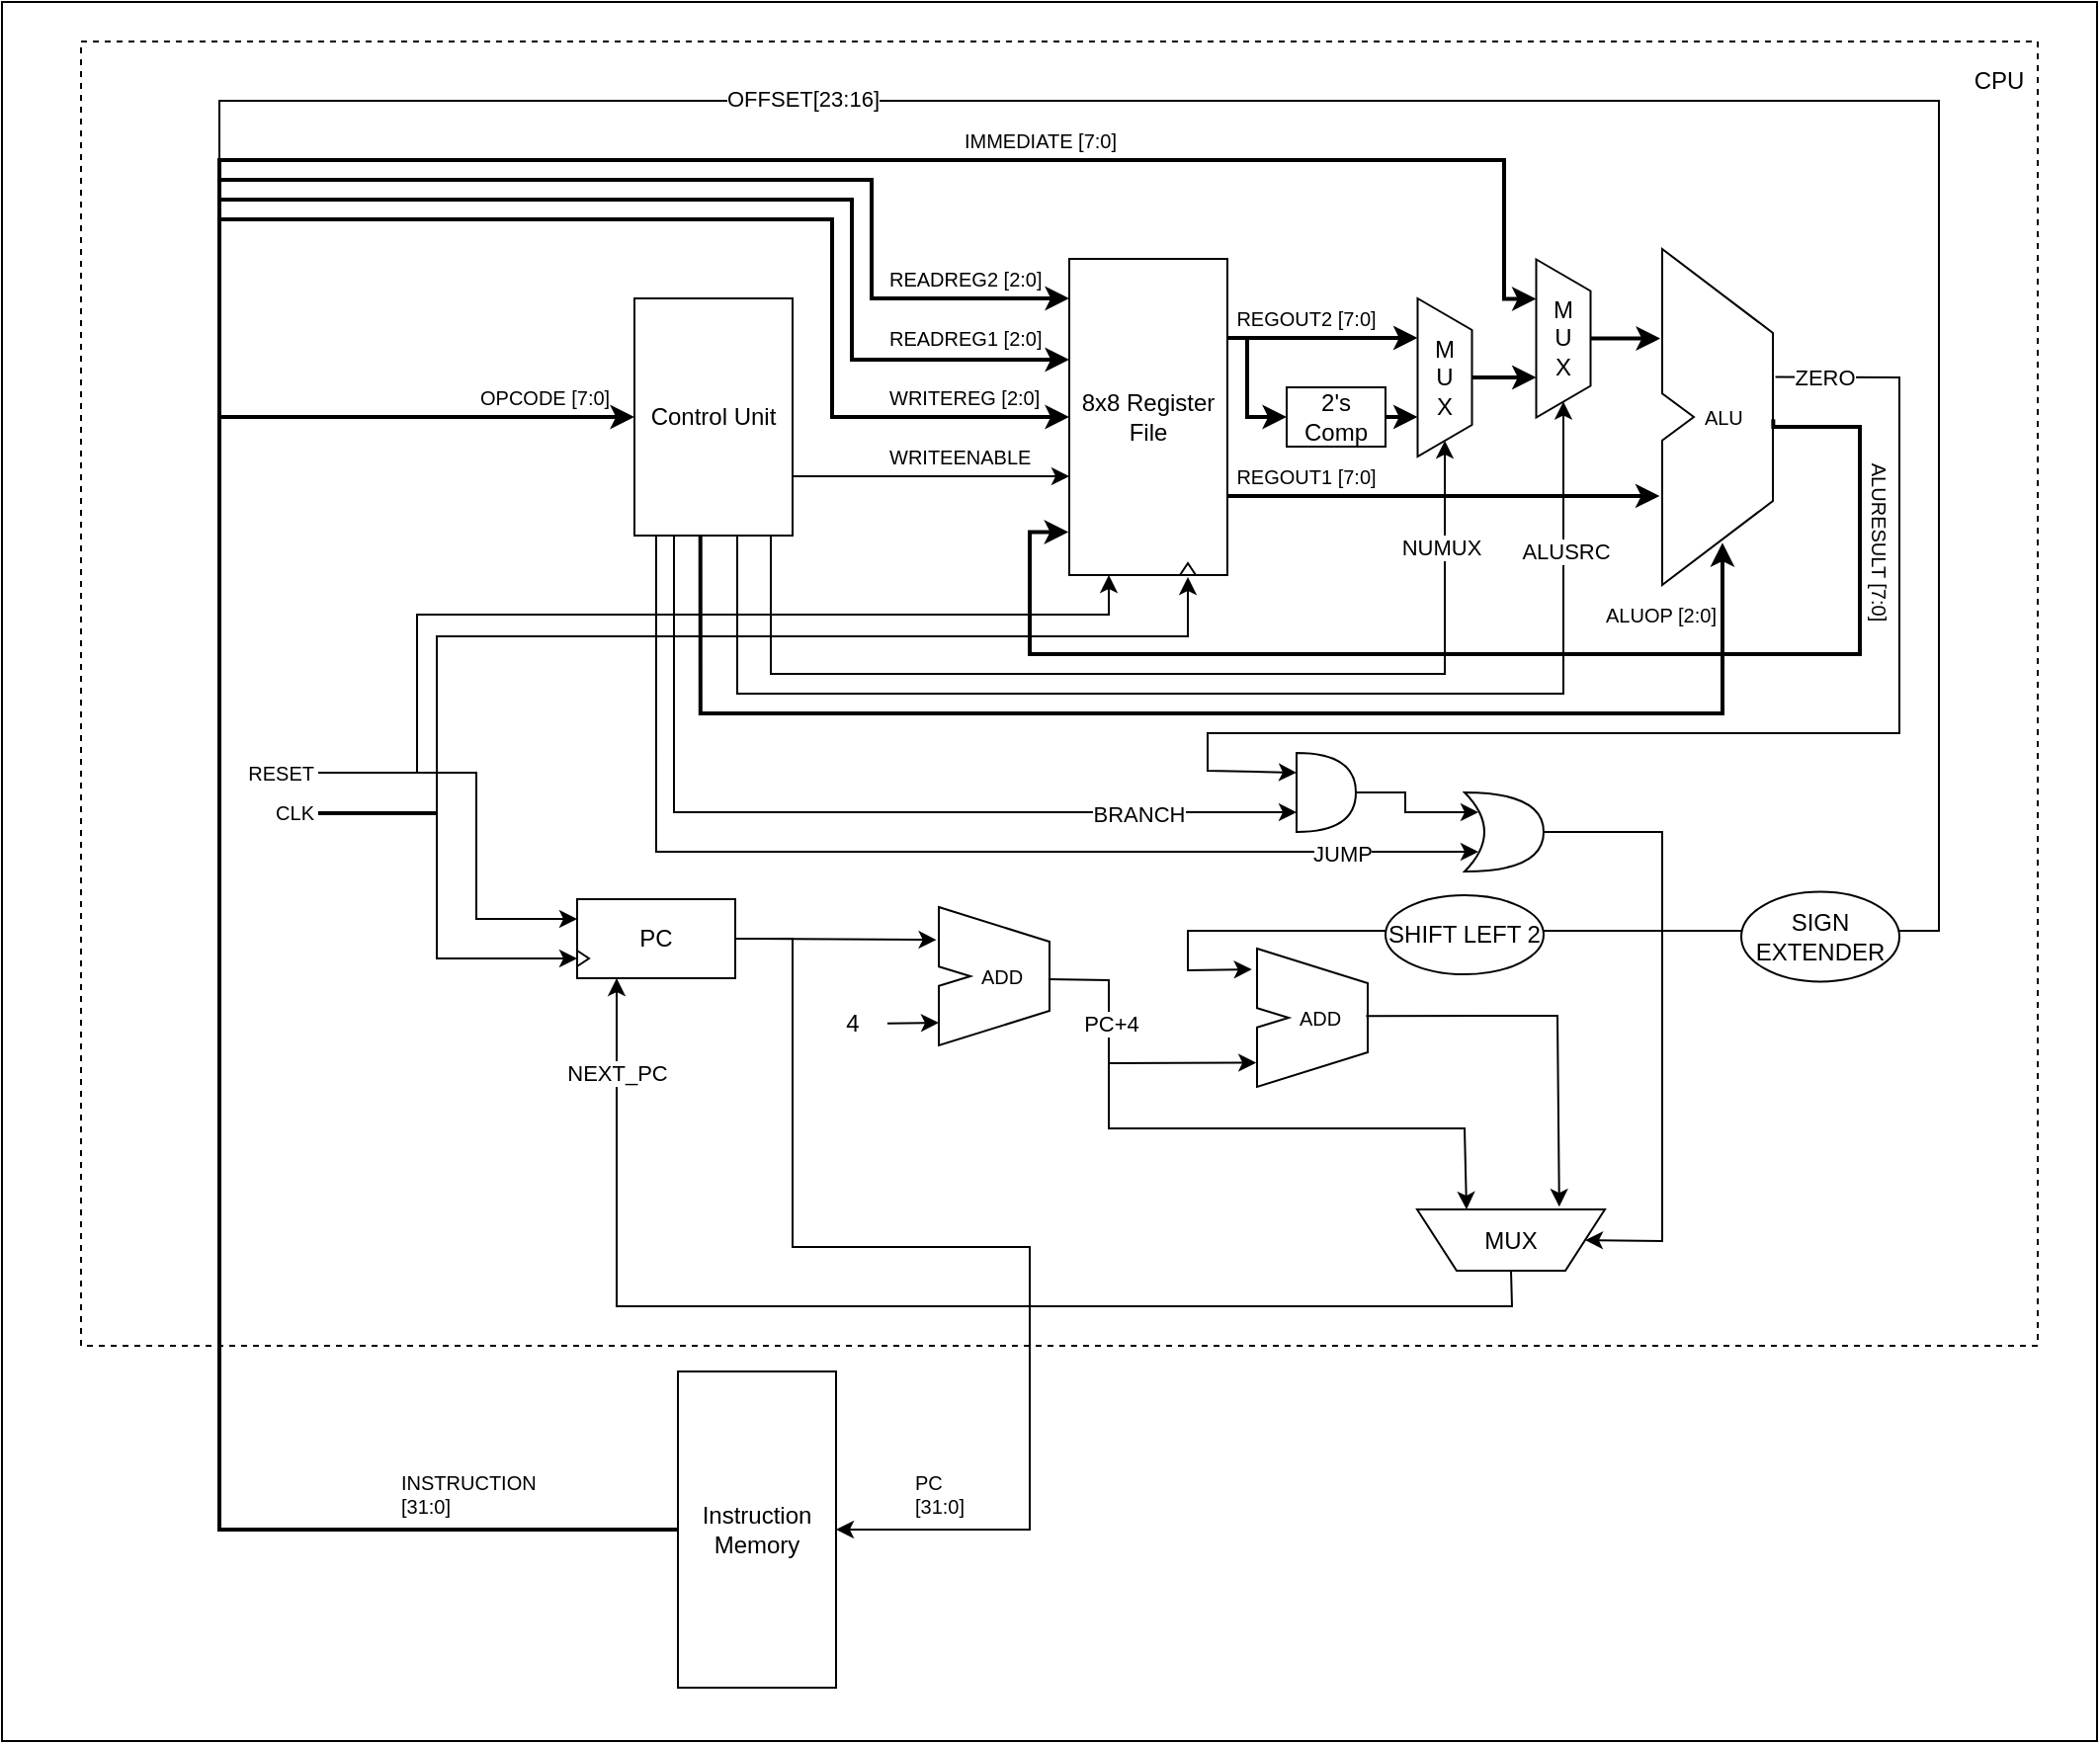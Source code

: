 <mxfile version="27.0.9">
  <diagram id="0iN4cRk-O3f9heEpMg_g" name="Page-1">
    <mxGraphModel dx="2381" dy="622" grid="0" gridSize="10" guides="1" tooltips="1" connect="1" arrows="1" fold="1" page="1" pageScale="1" pageWidth="1100" pageHeight="1700" math="0" shadow="0">
      <root>
        <mxCell id="0" />
        <mxCell id="1" parent="0" />
        <mxCell id="29aiM7jhphycKeGwUz8S-75" value="" style="rounded=0;whiteSpace=wrap;html=1;strokeColor=#000000;strokeWidth=1;fillColor=none;fontSize=12;align=center;" parent="1" vertex="1">
          <mxGeometry x="-1071" y="30" width="1060" height="880" as="geometry" />
        </mxCell>
        <mxCell id="29aiM7jhphycKeGwUz8S-73" value="" style="rounded=0;whiteSpace=wrap;html=1;dashed=1;strokeColor=#000000;fillColor=none;fontSize=10;align=center;perimeterSpacing=0;strokeWidth=1;" parent="1" vertex="1">
          <mxGeometry x="-1031" y="50" width="990" height="660" as="geometry" />
        </mxCell>
        <mxCell id="29aiM7jhphycKeGwUz8S-50" value="OPCODE [7:0]" style="text;html=1;align=left;verticalAlign=middle;resizable=0;points=[];autosize=1;fontSize=10;" parent="1" vertex="1">
          <mxGeometry x="-831" y="220" width="80" height="20" as="geometry" />
        </mxCell>
        <mxCell id="29aiM7jhphycKeGwUz8S-15" style="edgeStyle=orthogonalEdgeStyle;rounded=0;orthogonalLoop=1;jettySize=auto;html=1;exitX=1;exitY=0.75;exitDx=0;exitDy=0;" parent="1" source="29aiM7jhphycKeGwUz8S-2" target="29aiM7jhphycKeGwUz8S-3" edge="1">
          <mxGeometry relative="1" as="geometry">
            <Array as="points">
              <mxPoint x="-671" y="270" />
            </Array>
          </mxGeometry>
        </mxCell>
        <mxCell id="29aiM7jhphycKeGwUz8S-47" style="edgeStyle=orthogonalEdgeStyle;rounded=0;orthogonalLoop=1;jettySize=auto;html=1;exitX=0.75;exitY=1;exitDx=0;exitDy=0;entryX=1;entryY=0.5;entryDx=0;entryDy=0;fontSize=10;" parent="1" target="29aiM7jhphycKeGwUz8S-17" edge="1">
          <mxGeometry relative="1" as="geometry">
            <Array as="points">
              <mxPoint x="-682" y="370" />
              <mxPoint x="-341" y="370" />
            </Array>
            <mxPoint x="-682" y="300" as="sourcePoint" />
            <mxPoint x="-332" y="252.0" as="targetPoint" />
          </mxGeometry>
        </mxCell>
        <mxCell id="JZCBgXoklfMijY1Y_zp0-16" value="NUMUX" style="edgeLabel;html=1;align=center;verticalAlign=middle;resizable=0;points=[];" parent="29aiM7jhphycKeGwUz8S-47" vertex="1" connectable="0">
          <mxGeometry x="0.75" relative="1" as="geometry">
            <mxPoint x="-2" y="-12" as="offset" />
          </mxGeometry>
        </mxCell>
        <mxCell id="29aiM7jhphycKeGwUz8S-48" style="edgeStyle=orthogonalEdgeStyle;rounded=0;orthogonalLoop=1;jettySize=auto;html=1;exitX=0.5;exitY=1;exitDx=0;exitDy=0;entryX=1;entryY=0.5;entryDx=0;entryDy=0;fontSize=10;" parent="1" target="29aiM7jhphycKeGwUz8S-31" edge="1">
          <mxGeometry relative="1" as="geometry">
            <Array as="points">
              <mxPoint x="-699" y="380" />
              <mxPoint x="-281" y="380" />
            </Array>
            <mxPoint x="-699" y="300" as="sourcePoint" />
            <mxPoint x="-269" y="232.25" as="targetPoint" />
          </mxGeometry>
        </mxCell>
        <mxCell id="JZCBgXoklfMijY1Y_zp0-15" value="ALUSRC" style="edgeLabel;html=1;align=center;verticalAlign=middle;resizable=0;points=[];" parent="29aiM7jhphycKeGwUz8S-48" vertex="1" connectable="0">
          <mxGeometry x="0.742" y="-1" relative="1" as="geometry">
            <mxPoint y="-8" as="offset" />
          </mxGeometry>
        </mxCell>
        <mxCell id="29aiM7jhphycKeGwUz8S-49" style="edgeStyle=orthogonalEdgeStyle;rounded=0;orthogonalLoop=1;jettySize=auto;html=1;exitX=0.417;exitY=1;exitDx=0;exitDy=0;fontSize=10;entryX=0.381;entryY=0.874;entryDx=0;entryDy=0;entryPerimeter=0;strokeWidth=2;exitPerimeter=0;" parent="1" source="29aiM7jhphycKeGwUz8S-2" target="29aiM7jhphycKeGwUz8S-42" edge="1">
          <mxGeometry relative="1" as="geometry">
            <Array as="points">
              <mxPoint x="-718" y="390" />
              <mxPoint x="-200" y="390" />
            </Array>
            <mxPoint x="-716" y="310" as="sourcePoint" />
            <mxPoint x="-199.8" y="313.58" as="targetPoint" />
          </mxGeometry>
        </mxCell>
        <mxCell id="29aiM7jhphycKeGwUz8S-2" value="Control Unit" style="rounded=0;whiteSpace=wrap;html=1;" parent="1" vertex="1">
          <mxGeometry x="-751" y="180" width="80" height="120" as="geometry" />
        </mxCell>
        <mxCell id="29aiM7jhphycKeGwUz8S-19" style="edgeStyle=orthogonalEdgeStyle;rounded=0;orthogonalLoop=1;jettySize=auto;html=1;exitX=1;exitY=0.25;exitDx=0;exitDy=0;entryX=0.25;entryY=1;entryDx=0;entryDy=0;strokeWidth=2;" parent="1" source="29aiM7jhphycKeGwUz8S-3" target="29aiM7jhphycKeGwUz8S-17" edge="1">
          <mxGeometry relative="1" as="geometry" />
        </mxCell>
        <mxCell id="29aiM7jhphycKeGwUz8S-23" style="edgeStyle=orthogonalEdgeStyle;rounded=0;orthogonalLoop=1;jettySize=auto;html=1;exitX=1;exitY=0.25;exitDx=0;exitDy=0;entryX=0;entryY=0.5;entryDx=0;entryDy=0;strokeWidth=2;" parent="1" source="29aiM7jhphycKeGwUz8S-3" target="29aiM7jhphycKeGwUz8S-16" edge="1">
          <mxGeometry relative="1" as="geometry">
            <Array as="points">
              <mxPoint x="-441" y="200" />
              <mxPoint x="-441" y="240" />
            </Array>
          </mxGeometry>
        </mxCell>
        <mxCell id="29aiM7jhphycKeGwUz8S-46" style="edgeStyle=orthogonalEdgeStyle;rounded=0;orthogonalLoop=1;jettySize=auto;html=1;exitX=1;exitY=0.75;exitDx=0;exitDy=0;entryX=-0.016;entryY=0.735;entryDx=0;entryDy=0;entryPerimeter=0;fontSize=10;strokeWidth=2;" parent="1" source="29aiM7jhphycKeGwUz8S-3" target="29aiM7jhphycKeGwUz8S-42" edge="1">
          <mxGeometry relative="1" as="geometry" />
        </mxCell>
        <mxCell id="29aiM7jhphycKeGwUz8S-3" value="8x8 Register File" style="rounded=0;whiteSpace=wrap;html=1;" parent="1" vertex="1">
          <mxGeometry x="-531" y="160" width="80" height="160" as="geometry" />
        </mxCell>
        <mxCell id="29aiM7jhphycKeGwUz8S-8" style="edgeStyle=orthogonalEdgeStyle;rounded=0;orthogonalLoop=1;jettySize=auto;html=1;exitX=0;exitY=0.5;exitDx=0;exitDy=0;entryX=0;entryY=0.5;entryDx=0;entryDy=0;strokeWidth=2;" parent="1" source="29aiM7jhphycKeGwUz8S-4" target="29aiM7jhphycKeGwUz8S-2" edge="1">
          <mxGeometry relative="1" as="geometry">
            <Array as="points">
              <mxPoint x="-961" y="803" />
              <mxPoint x="-961" y="240" />
            </Array>
          </mxGeometry>
        </mxCell>
        <mxCell id="29aiM7jhphycKeGwUz8S-11" style="edgeStyle=orthogonalEdgeStyle;rounded=0;orthogonalLoop=1;jettySize=auto;html=1;exitX=0;exitY=0.5;exitDx=0;exitDy=0;entryX=0;entryY=0.125;entryDx=0;entryDy=0;entryPerimeter=0;strokeWidth=2;" parent="1" source="29aiM7jhphycKeGwUz8S-4" target="29aiM7jhphycKeGwUz8S-3" edge="1">
          <mxGeometry relative="1" as="geometry">
            <mxPoint x="-591" y="180" as="targetPoint" />
            <Array as="points">
              <mxPoint x="-961" y="803" />
              <mxPoint x="-961" y="120" />
              <mxPoint x="-631" y="120" />
              <mxPoint x="-631" y="180" />
            </Array>
          </mxGeometry>
        </mxCell>
        <mxCell id="29aiM7jhphycKeGwUz8S-12" style="edgeStyle=orthogonalEdgeStyle;rounded=0;orthogonalLoop=1;jettySize=auto;html=1;exitX=0;exitY=0.5;exitDx=0;exitDy=0;strokeWidth=2;" parent="1" source="29aiM7jhphycKeGwUz8S-4" target="29aiM7jhphycKeGwUz8S-3" edge="1">
          <mxGeometry relative="1" as="geometry">
            <mxPoint x="-591" y="210" as="targetPoint" />
            <Array as="points">
              <mxPoint x="-961" y="803" />
              <mxPoint x="-961" y="130" />
              <mxPoint x="-641" y="130" />
              <mxPoint x="-641" y="211" />
            </Array>
          </mxGeometry>
        </mxCell>
        <mxCell id="29aiM7jhphycKeGwUz8S-13" style="edgeStyle=orthogonalEdgeStyle;rounded=0;orthogonalLoop=1;jettySize=auto;html=1;exitX=0;exitY=0.5;exitDx=0;exitDy=0;entryX=0;entryY=0.5;entryDx=0;entryDy=0;strokeWidth=2;" parent="1" source="29aiM7jhphycKeGwUz8S-4" target="29aiM7jhphycKeGwUz8S-3" edge="1">
          <mxGeometry relative="1" as="geometry">
            <Array as="points">
              <mxPoint x="-961" y="803" />
              <mxPoint x="-961" y="140" />
              <mxPoint x="-651" y="140" />
              <mxPoint x="-651" y="240" />
            </Array>
          </mxGeometry>
        </mxCell>
        <mxCell id="29aiM7jhphycKeGwUz8S-33" style="edgeStyle=orthogonalEdgeStyle;rounded=0;orthogonalLoop=1;jettySize=auto;html=1;exitX=0;exitY=0.5;exitDx=0;exitDy=0;entryX=0.25;entryY=1;entryDx=0;entryDy=0;fontSize=10;strokeWidth=2;" parent="1" source="29aiM7jhphycKeGwUz8S-4" target="29aiM7jhphycKeGwUz8S-31" edge="1">
          <mxGeometry relative="1" as="geometry">
            <Array as="points">
              <mxPoint x="-961" y="803" />
              <mxPoint x="-961" y="110" />
              <mxPoint x="-311" y="110" />
              <mxPoint x="-311" y="180" />
            </Array>
          </mxGeometry>
        </mxCell>
        <mxCell id="29aiM7jhphycKeGwUz8S-4" value="Instruction Memory" style="rounded=0;whiteSpace=wrap;html=1;" parent="1" vertex="1">
          <mxGeometry x="-729" y="723" width="80" height="160" as="geometry" />
        </mxCell>
        <mxCell id="29aiM7jhphycKeGwUz8S-6" value="PC" style="rounded=0;whiteSpace=wrap;html=1;" parent="1" vertex="1">
          <mxGeometry x="-780" y="484" width="80" height="40" as="geometry" />
        </mxCell>
        <mxCell id="29aiM7jhphycKeGwUz8S-20" style="edgeStyle=orthogonalEdgeStyle;rounded=0;orthogonalLoop=1;jettySize=auto;html=1;exitX=1;exitY=0.5;exitDx=0;exitDy=0;entryX=0.75;entryY=1;entryDx=0;entryDy=0;strokeWidth=2;" parent="1" source="29aiM7jhphycKeGwUz8S-16" target="29aiM7jhphycKeGwUz8S-17" edge="1">
          <mxGeometry relative="1" as="geometry" />
        </mxCell>
        <mxCell id="29aiM7jhphycKeGwUz8S-16" value="2&#39;s Comp" style="rounded=0;whiteSpace=wrap;html=1;" parent="1" vertex="1">
          <mxGeometry x="-421" y="225" width="50" height="30" as="geometry" />
        </mxCell>
        <mxCell id="29aiM7jhphycKeGwUz8S-32" style="edgeStyle=orthogonalEdgeStyle;rounded=0;orthogonalLoop=1;jettySize=auto;html=1;exitX=0.5;exitY=0;exitDx=0;exitDy=0;entryX=0.75;entryY=1;entryDx=0;entryDy=0;fontSize=10;strokeWidth=2;" parent="1" source="29aiM7jhphycKeGwUz8S-17" target="29aiM7jhphycKeGwUz8S-31" edge="1">
          <mxGeometry relative="1" as="geometry" />
        </mxCell>
        <mxCell id="29aiM7jhphycKeGwUz8S-17" value="M&lt;br&gt;U&lt;br&gt;X" style="shape=trapezoid;perimeter=trapezoidPerimeter;whiteSpace=wrap;html=1;rotation=90;horizontal=0;" parent="1" vertex="1">
          <mxGeometry x="-381" y="206.25" width="80" height="27.5" as="geometry" />
        </mxCell>
        <mxCell id="29aiM7jhphycKeGwUz8S-24" value="READREG2 [2:0]" style="text;html=1;align=left;verticalAlign=middle;resizable=0;points=[];autosize=1;fontSize=10;" parent="1" vertex="1">
          <mxGeometry x="-624" y="160" width="90" height="20" as="geometry" />
        </mxCell>
        <mxCell id="29aiM7jhphycKeGwUz8S-25" value="READREG1 [2:0]" style="text;html=1;align=left;verticalAlign=middle;resizable=0;points=[];autosize=1;fontSize=10;" parent="1" vertex="1">
          <mxGeometry x="-624" y="190.25" width="90" height="20" as="geometry" />
        </mxCell>
        <mxCell id="29aiM7jhphycKeGwUz8S-26" value="WRITEREG [2:0]" style="text;html=1;align=left;verticalAlign=middle;resizable=0;points=[];autosize=1;fontSize=10;" parent="1" vertex="1">
          <mxGeometry x="-624" y="220" width="90" height="20" as="geometry" />
        </mxCell>
        <mxCell id="29aiM7jhphycKeGwUz8S-27" value="WRITEENABLE" style="text;html=1;align=left;verticalAlign=middle;resizable=0;points=[];autosize=1;fontSize=10;" parent="1" vertex="1">
          <mxGeometry x="-624" y="250" width="90" height="20" as="geometry" />
        </mxCell>
        <mxCell id="29aiM7jhphycKeGwUz8S-30" value="REGOUT2 [7:0]" style="text;html=1;strokeColor=none;fillColor=none;align=center;verticalAlign=middle;whiteSpace=wrap;rounded=0;fontSize=10;" parent="1" vertex="1">
          <mxGeometry x="-451" y="180" width="80" height="20" as="geometry" />
        </mxCell>
        <mxCell id="29aiM7jhphycKeGwUz8S-43" style="edgeStyle=orthogonalEdgeStyle;rounded=0;orthogonalLoop=1;jettySize=auto;html=1;exitX=0.5;exitY=0;exitDx=0;exitDy=0;fontSize=10;strokeWidth=2;" parent="1" source="29aiM7jhphycKeGwUz8S-31" edge="1">
          <mxGeometry relative="1" as="geometry">
            <mxPoint x="-232" y="200" as="targetPoint" />
          </mxGeometry>
        </mxCell>
        <mxCell id="29aiM7jhphycKeGwUz8S-31" value="M&lt;br&gt;U&lt;br&gt;X" style="shape=trapezoid;perimeter=trapezoidPerimeter;whiteSpace=wrap;html=1;rotation=90;horizontal=0;" parent="1" vertex="1">
          <mxGeometry x="-321" y="186.5" width="80" height="27.5" as="geometry" />
        </mxCell>
        <mxCell id="29aiM7jhphycKeGwUz8S-34" value="IMMEDIATE [7:0]" style="text;html=1;align=center;verticalAlign=middle;resizable=0;points=[];autosize=1;fontSize=10;" parent="1" vertex="1">
          <mxGeometry x="-591" y="90" width="90" height="20" as="geometry" />
        </mxCell>
        <mxCell id="29aiM7jhphycKeGwUz8S-44" style="edgeStyle=orthogonalEdgeStyle;rounded=0;orthogonalLoop=1;jettySize=auto;html=1;exitX=0.702;exitY=0.507;exitDx=0;exitDy=0;entryX=-0.005;entryY=0.864;entryDx=0;entryDy=0;entryPerimeter=0;fontSize=10;exitPerimeter=0;strokeWidth=2;" parent="1" source="29aiM7jhphycKeGwUz8S-42" target="29aiM7jhphycKeGwUz8S-3" edge="1">
          <mxGeometry relative="1" as="geometry">
            <Array as="points">
              <mxPoint x="-175" y="245" />
              <mxPoint x="-131" y="245" />
              <mxPoint x="-131" y="360" />
              <mxPoint x="-551" y="360" />
              <mxPoint x="-551" y="298" />
            </Array>
          </mxGeometry>
        </mxCell>
        <mxCell id="29aiM7jhphycKeGwUz8S-42" value="&amp;nbsp; &amp;nbsp; &amp;nbsp; &amp;nbsp;ALU" style="shape=stencil(vZXdjoMgEIWfhtsGYY3XG3f3PailKykFA/Tv7TuKNmJL2zRiYgwwx+8wZAYRLW3NGo4IrhH9QYRkGMMb5qfJnNmGV84vHpkRbC25j1hn9I6fxMb1DKFqboRro/QX4W/QtM9tQMtKKwU0oZUNJBPhSA4mTChg4rM36bd1CWYN+O6546bfvF9F5O9jl1W+iE+2TDahy5Bb6myS+YT5ZAvVQCqfbDYXWoIg1mMj1ZpVu3+jD2rzkhaRjkRbbfhr2E0tpPQXx/uH1rD2hrnTPVQP3+z1kUcb4NlhPqVKoUbUIsSSPA23mIs7aZvhhp+ZmxczYafcNNv9oh9jK6ltvIwjxQziSD3fSd/tkw4aaUMYdGH/u+8iVw==);whiteSpace=wrap;html=1;strokeColor=#000000;fillColor=#ffffff;fontSize=10;align=left;" parent="1" vertex="1">
          <mxGeometry x="-231" y="155" width="80" height="170" as="geometry" />
        </mxCell>
        <mxCell id="29aiM7jhphycKeGwUz8S-51" value="INSTRUCTION&lt;br&gt;[31:0]" style="text;html=1;align=left;verticalAlign=middle;resizable=0;points=[];autosize=1;fontSize=10;" parent="1" vertex="1">
          <mxGeometry x="-871" y="770" width="80" height="30" as="geometry" />
        </mxCell>
        <mxCell id="29aiM7jhphycKeGwUz8S-53" value="PC&lt;br&gt;[31:0]" style="text;html=1;align=left;verticalAlign=middle;resizable=0;points=[];autosize=1;fontSize=10;" parent="1" vertex="1">
          <mxGeometry x="-611" y="770" width="40" height="30" as="geometry" />
        </mxCell>
        <mxCell id="29aiM7jhphycKeGwUz8S-56" style="edgeStyle=orthogonalEdgeStyle;rounded=0;orthogonalLoop=1;jettySize=auto;html=1;exitX=1;exitY=0.5;exitDx=0;exitDy=0;entryX=0.25;entryY=1;entryDx=0;entryDy=0;fontSize=10;" parent="1" source="29aiM7jhphycKeGwUz8S-54" target="29aiM7jhphycKeGwUz8S-3" edge="1">
          <mxGeometry relative="1" as="geometry">
            <Array as="points">
              <mxPoint x="-861" y="420" />
              <mxPoint x="-861" y="340" />
              <mxPoint x="-511" y="340" />
            </Array>
          </mxGeometry>
        </mxCell>
        <mxCell id="29aiM7jhphycKeGwUz8S-54" value="RESET" style="text;html=1;strokeColor=none;fillColor=none;align=right;verticalAlign=middle;whiteSpace=wrap;rounded=0;fontSize=10;" parent="1" vertex="1">
          <mxGeometry x="-951" y="410" width="40" height="20" as="geometry" />
        </mxCell>
        <mxCell id="29aiM7jhphycKeGwUz8S-61" style="edgeStyle=orthogonalEdgeStyle;rounded=0;orthogonalLoop=1;jettySize=auto;html=1;exitX=1;exitY=0.5;exitDx=0;exitDy=0;entryX=0.75;entryY=1;entryDx=0;entryDy=0;fontSize=10;" parent="1" edge="1">
          <mxGeometry relative="1" as="geometry">
            <Array as="points">
              <mxPoint x="-851" y="441" />
              <mxPoint x="-851" y="351" />
              <mxPoint x="-471" y="351" />
            </Array>
            <mxPoint x="-911" y="441" as="sourcePoint" />
            <mxPoint x="-471" y="321" as="targetPoint" />
          </mxGeometry>
        </mxCell>
        <mxCell id="29aiM7jhphycKeGwUz8S-57" value="CLK" style="text;html=1;strokeColor=none;fillColor=none;align=right;verticalAlign=middle;whiteSpace=wrap;rounded=0;fontSize=10;" parent="1" vertex="1">
          <mxGeometry x="-951" y="430" width="40" height="20" as="geometry" />
        </mxCell>
        <mxCell id="29aiM7jhphycKeGwUz8S-64" value="" style="triangle;whiteSpace=wrap;html=1;strokeColor=#000000;fillColor=#ffffff;fontSize=10;align=right;" parent="1" vertex="1">
          <mxGeometry x="-780" y="510" width="6" height="8" as="geometry" />
        </mxCell>
        <mxCell id="29aiM7jhphycKeGwUz8S-65" value="" style="triangle;whiteSpace=wrap;html=1;strokeColor=#000000;fillColor=#ffffff;fontSize=10;align=right;rotation=-90;" parent="1" vertex="1">
          <mxGeometry x="-474" y="313" width="6" height="8" as="geometry" />
        </mxCell>
        <mxCell id="29aiM7jhphycKeGwUz8S-66" value="REGOUT1 [7:0]" style="text;html=1;strokeColor=none;fillColor=none;align=center;verticalAlign=middle;whiteSpace=wrap;rounded=0;fontSize=10;" parent="1" vertex="1">
          <mxGeometry x="-451" y="260" width="80" height="20" as="geometry" />
        </mxCell>
        <mxCell id="29aiM7jhphycKeGwUz8S-67" value="ALUOP [2:0]" style="text;html=1;align=center;verticalAlign=middle;resizable=0;points=[];autosize=1;fontSize=10;" parent="1" vertex="1">
          <mxGeometry x="-267" y="330" width="70" height="20" as="geometry" />
        </mxCell>
        <mxCell id="29aiM7jhphycKeGwUz8S-68" value="ALURESULT [7:0]" style="text;html=1;align=center;verticalAlign=middle;resizable=0;points=[];autosize=1;fontSize=10;rotation=90;" parent="1" vertex="1">
          <mxGeometry x="-171" y="293" width="100" height="20" as="geometry" />
        </mxCell>
        <mxCell id="29aiM7jhphycKeGwUz8S-74" value="CPU" style="text;html=1;align=center;verticalAlign=middle;resizable=0;points=[];autosize=1;fontSize=12;" parent="1" vertex="1">
          <mxGeometry x="-81" y="60" width="40" height="20" as="geometry" />
        </mxCell>
        <mxCell id="JZCBgXoklfMijY1Y_zp0-1" value="&amp;nbsp; &amp;nbsp; &amp;nbsp; &amp;nbsp;ADD" style="shape=stencil(vZXdjoMgEIWfhtsGYY3XG3f3PailKykFA/Tv7TuKNmJL2zRiYgwwx+8wZAYRLW3NGo4IrhH9QYRkGMMb5qfJnNmGV84vHpkRbC25j1hn9I6fxMb1DKFqboRro/QX4W/QtM9tQMtKKwU0oZUNJBPhSA4mTChg4rM36bd1CWYN+O6546bfvF9F5O9jl1W+iE+2TDahy5Bb6myS+YT5ZAvVQCqfbDYXWoIg1mMj1ZpVu3+jD2rzkhaRjkRbbfhr2E0tpPQXx/uH1rD2hrnTPVQP3+z1kUcb4NlhPqVKoUbUIsSSPA23mIs7aZvhhp+ZmxczYafcNNv9oh9jK6ltvIwjxQziSD3fSd/tkw4aaUMYdGH/u+8iVw==);whiteSpace=wrap;html=1;strokeColor=#000000;fillColor=#ffffff;fontSize=10;align=left;" parent="1" vertex="1">
          <mxGeometry x="-597" y="488" width="80" height="70" as="geometry" />
        </mxCell>
        <mxCell id="JZCBgXoklfMijY1Y_zp0-2" value="" style="endArrow=classic;html=1;rounded=0;exitX=1;exitY=0.5;exitDx=0;exitDy=0;entryX=-0.015;entryY=0.237;entryDx=0;entryDy=0;entryPerimeter=0;" parent="1" source="29aiM7jhphycKeGwUz8S-6" target="JZCBgXoklfMijY1Y_zp0-1" edge="1">
          <mxGeometry width="50" height="50" relative="1" as="geometry">
            <mxPoint x="-611" y="400" as="sourcePoint" />
            <mxPoint x="-561" y="350" as="targetPoint" />
          </mxGeometry>
        </mxCell>
        <mxCell id="JZCBgXoklfMijY1Y_zp0-6" value="4" style="text;html=1;align=center;verticalAlign=middle;whiteSpace=wrap;rounded=0;" parent="1" vertex="1">
          <mxGeometry x="-657" y="532" width="33" height="30" as="geometry" />
        </mxCell>
        <mxCell id="JZCBgXoklfMijY1Y_zp0-7" value="" style="endArrow=classic;html=1;rounded=0;entryX=0;entryY=0.836;entryDx=0;entryDy=0;entryPerimeter=0;exitX=1.029;exitY=0.494;exitDx=0;exitDy=0;exitPerimeter=0;" parent="1" source="JZCBgXoklfMijY1Y_zp0-6" target="JZCBgXoklfMijY1Y_zp0-1" edge="1">
          <mxGeometry width="50" height="50" relative="1" as="geometry">
            <mxPoint x="-671" y="460" as="sourcePoint" />
            <mxPoint x="-621" y="410" as="targetPoint" />
          </mxGeometry>
        </mxCell>
        <mxCell id="JZCBgXoklfMijY1Y_zp0-11" value="" style="shape=or;whiteSpace=wrap;html=1;direction=east;" parent="1" vertex="1">
          <mxGeometry x="-416" y="410" width="30" height="40" as="geometry" />
        </mxCell>
        <mxCell id="JZCBgXoklfMijY1Y_zp0-12" value="" style="endArrow=classic;html=1;rounded=0;exitX=0.25;exitY=1;exitDx=0;exitDy=0;entryX=0;entryY=0.75;entryDx=0;entryDy=0;entryPerimeter=0;" parent="1" source="29aiM7jhphycKeGwUz8S-2" target="JZCBgXoklfMijY1Y_zp0-11" edge="1">
          <mxGeometry width="50" height="50" relative="1" as="geometry">
            <mxPoint x="-511" y="380" as="sourcePoint" />
            <mxPoint x="-461" y="330" as="targetPoint" />
            <Array as="points">
              <mxPoint x="-731" y="440" />
            </Array>
          </mxGeometry>
        </mxCell>
        <mxCell id="JZCBgXoklfMijY1Y_zp0-17" value="BRANCH" style="edgeLabel;html=1;align=center;verticalAlign=middle;resizable=0;points=[];" parent="JZCBgXoklfMijY1Y_zp0-12" vertex="1" connectable="0">
          <mxGeometry x="0.646" y="-1" relative="1" as="geometry">
            <mxPoint as="offset" />
          </mxGeometry>
        </mxCell>
        <mxCell id="JZCBgXoklfMijY1Y_zp0-13" value="" style="endArrow=classic;html=1;rounded=0;entryX=0;entryY=0.25;entryDx=0;entryDy=0;entryPerimeter=0;exitX=0.716;exitY=0.381;exitDx=0;exitDy=0;exitPerimeter=0;" parent="1" source="29aiM7jhphycKeGwUz8S-42" target="JZCBgXoklfMijY1Y_zp0-11" edge="1">
          <mxGeometry width="50" height="50" relative="1" as="geometry">
            <mxPoint x="-171" y="220" as="sourcePoint" />
            <mxPoint x="-431" y="340" as="targetPoint" />
            <Array as="points">
              <mxPoint x="-111" y="220" />
              <mxPoint x="-111" y="400" />
              <mxPoint x="-461" y="400" />
              <mxPoint x="-461" y="419" />
            </Array>
          </mxGeometry>
        </mxCell>
        <mxCell id="JZCBgXoklfMijY1Y_zp0-14" value="ZERO" style="edgeLabel;html=1;align=center;verticalAlign=middle;resizable=0;points=[];" parent="JZCBgXoklfMijY1Y_zp0-13" vertex="1" connectable="0">
          <mxGeometry x="-0.925" relative="1" as="geometry">
            <mxPoint as="offset" />
          </mxGeometry>
        </mxCell>
        <mxCell id="JZCBgXoklfMijY1Y_zp0-18" value="" style="shape=xor;whiteSpace=wrap;html=1;" parent="1" vertex="1">
          <mxGeometry x="-331" y="430" width="40" height="40" as="geometry" />
        </mxCell>
        <mxCell id="JZCBgXoklfMijY1Y_zp0-19" value="" style="endArrow=classic;html=1;rounded=0;exitX=1;exitY=0.5;exitDx=0;exitDy=0;exitPerimeter=0;entryX=0.175;entryY=0.25;entryDx=0;entryDy=0;entryPerimeter=0;" parent="1" source="JZCBgXoklfMijY1Y_zp0-11" target="JZCBgXoklfMijY1Y_zp0-18" edge="1">
          <mxGeometry width="50" height="50" relative="1" as="geometry">
            <mxPoint x="-331" y="420" as="sourcePoint" />
            <mxPoint x="-281" y="370" as="targetPoint" />
            <Array as="points">
              <mxPoint x="-361" y="430" />
              <mxPoint x="-361" y="440" />
            </Array>
          </mxGeometry>
        </mxCell>
        <mxCell id="JZCBgXoklfMijY1Y_zp0-20" value="" style="endArrow=classic;html=1;rounded=0;exitX=0.137;exitY=0.997;exitDx=0;exitDy=0;exitPerimeter=0;entryX=0.175;entryY=0.75;entryDx=0;entryDy=0;entryPerimeter=0;" parent="1" source="29aiM7jhphycKeGwUz8S-2" target="JZCBgXoklfMijY1Y_zp0-18" edge="1">
          <mxGeometry width="50" height="50" relative="1" as="geometry">
            <mxPoint x="-301" y="400" as="sourcePoint" />
            <mxPoint x="-251" y="350" as="targetPoint" />
            <Array as="points">
              <mxPoint x="-740" y="460" />
            </Array>
          </mxGeometry>
        </mxCell>
        <mxCell id="JZCBgXoklfMijY1Y_zp0-21" value="JUMP" style="edgeLabel;html=1;align=center;verticalAlign=middle;resizable=0;points=[];" parent="JZCBgXoklfMijY1Y_zp0-20" vertex="1" connectable="0">
          <mxGeometry x="0.521" y="2" relative="1" as="geometry">
            <mxPoint x="69" y="3" as="offset" />
          </mxGeometry>
        </mxCell>
        <mxCell id="JZCBgXoklfMijY1Y_zp0-22" value="&amp;nbsp; &amp;nbsp; &amp;nbsp; &amp;nbsp;ADD" style="shape=stencil(vZXdjoMgEIWfhtsGYY3XG3f3PailKykFA/Tv7TuKNmJL2zRiYgwwx+8wZAYRLW3NGo4IrhH9QYRkGMMb5qfJnNmGV84vHpkRbC25j1hn9I6fxMb1DKFqboRro/QX4W/QtM9tQMtKKwU0oZUNJBPhSA4mTChg4rM36bd1CWYN+O6546bfvF9F5O9jl1W+iE+2TDahy5Bb6myS+YT5ZAvVQCqfbDYXWoIg1mMj1ZpVu3+jD2rzkhaRjkRbbfhr2E0tpPQXx/uH1rD2hrnTPVQP3+z1kUcb4NlhPqVKoUbUIsSSPA23mIs7aZvhhp+ZmxczYafcNNv9oh9jK6ltvIwjxQziSD3fSd/tkw4aaUMYdGH/u+8iVw==);whiteSpace=wrap;html=1;strokeColor=#000000;fillColor=#ffffff;fontSize=10;align=left;direction=east;" parent="1" vertex="1">
          <mxGeometry x="-436" y="509" width="80" height="70" as="geometry" />
        </mxCell>
        <mxCell id="JZCBgXoklfMijY1Y_zp0-23" value="" style="endArrow=classic;html=1;rounded=0;entryX=-0.033;entryY=0.15;entryDx=0;entryDy=0;entryPerimeter=0;" parent="1" target="JZCBgXoklfMijY1Y_zp0-22" edge="1">
          <mxGeometry width="50" height="50" relative="1" as="geometry">
            <mxPoint x="-961" y="110" as="sourcePoint" />
            <mxPoint x="-351" y="350" as="targetPoint" />
            <Array as="points">
              <mxPoint x="-961" y="80" />
              <mxPoint x="-91" y="80" />
              <mxPoint x="-91" y="500" />
              <mxPoint x="-471" y="500" />
              <mxPoint x="-471" y="520" />
            </Array>
          </mxGeometry>
        </mxCell>
        <mxCell id="JZCBgXoklfMijY1Y_zp0-26" value="OFFSET[23:16]" style="edgeLabel;html=1;align=center;verticalAlign=middle;resizable=0;points=[];" parent="JZCBgXoklfMijY1Y_zp0-23" vertex="1" connectable="0">
          <mxGeometry x="-0.629" y="1" relative="1" as="geometry">
            <mxPoint as="offset" />
          </mxGeometry>
        </mxCell>
        <mxCell id="JZCBgXoklfMijY1Y_zp0-24" value="" style="endArrow=classic;html=1;rounded=0;exitX=0.693;exitY=0.522;exitDx=0;exitDy=0;exitPerimeter=0;entryX=-0.005;entryY=0.825;entryDx=0;entryDy=0;entryPerimeter=0;" parent="1" source="JZCBgXoklfMijY1Y_zp0-1" target="JZCBgXoklfMijY1Y_zp0-22" edge="1">
          <mxGeometry width="50" height="50" relative="1" as="geometry">
            <mxPoint x="-421" y="380" as="sourcePoint" />
            <mxPoint x="-371" y="330" as="targetPoint" />
            <Array as="points">
              <mxPoint x="-511" y="525" />
              <mxPoint x="-511" y="567" />
            </Array>
          </mxGeometry>
        </mxCell>
        <mxCell id="JZCBgXoklfMijY1Y_zp0-25" value="PC+4" style="edgeLabel;html=1;align=center;verticalAlign=middle;resizable=0;points=[];" parent="JZCBgXoklfMijY1Y_zp0-24" vertex="1" connectable="0">
          <mxGeometry x="-0.229" y="-2" relative="1" as="geometry">
            <mxPoint x="3" y="-4" as="offset" />
          </mxGeometry>
        </mxCell>
        <mxCell id="JZCBgXoklfMijY1Y_zp0-27" value="MUX" style="shape=trapezoid;perimeter=trapezoidPerimeter;whiteSpace=wrap;html=1;fixedSize=1;direction=west;" parent="1" vertex="1">
          <mxGeometry x="-355" y="641" width="95" height="31" as="geometry" />
        </mxCell>
        <mxCell id="JZCBgXoklfMijY1Y_zp0-28" value="" style="endArrow=classic;html=1;rounded=0;exitX=0.69;exitY=0.488;exitDx=0;exitDy=0;exitPerimeter=0;entryX=0.243;entryY=1.045;entryDx=0;entryDy=0;entryPerimeter=0;" parent="1" source="JZCBgXoklfMijY1Y_zp0-22" target="JZCBgXoklfMijY1Y_zp0-27" edge="1">
          <mxGeometry width="50" height="50" relative="1" as="geometry">
            <mxPoint x="-471" y="480" as="sourcePoint" />
            <mxPoint x="-421" y="430" as="targetPoint" />
            <Array as="points">
              <mxPoint x="-284" y="543" />
            </Array>
          </mxGeometry>
        </mxCell>
        <mxCell id="JZCBgXoklfMijY1Y_zp0-30" value="SIGN EXTENDER" style="ellipse;whiteSpace=wrap;html=1;" parent="1" vertex="1">
          <mxGeometry x="-191" y="480.25" width="80" height="45.5" as="geometry" />
        </mxCell>
        <mxCell id="JZCBgXoklfMijY1Y_zp0-31" value="SHIFT LEFT 2" style="ellipse;whiteSpace=wrap;html=1;" parent="1" vertex="1">
          <mxGeometry x="-371" y="482" width="80" height="40" as="geometry" />
        </mxCell>
        <mxCell id="JZCBgXoklfMijY1Y_zp0-32" value="" style="endArrow=classic;html=1;rounded=0;" parent="1" edge="1">
          <mxGeometry width="50" height="50" relative="1" as="geometry">
            <mxPoint x="-511" y="560" as="sourcePoint" />
            <mxPoint x="-330" y="641" as="targetPoint" />
            <Array as="points">
              <mxPoint x="-511" y="600" />
              <mxPoint x="-331" y="600" />
            </Array>
          </mxGeometry>
        </mxCell>
        <mxCell id="JZCBgXoklfMijY1Y_zp0-33" value="" style="endArrow=classic;html=1;rounded=0;exitX=1;exitY=0.5;exitDx=0;exitDy=0;exitPerimeter=0;entryX=0;entryY=0.5;entryDx=0;entryDy=0;" parent="1" source="JZCBgXoklfMijY1Y_zp0-18" target="JZCBgXoklfMijY1Y_zp0-27" edge="1">
          <mxGeometry width="50" height="50" relative="1" as="geometry">
            <mxPoint x="-331" y="640" as="sourcePoint" />
            <mxPoint x="-281" y="590" as="targetPoint" />
            <Array as="points">
              <mxPoint x="-231" y="450" />
              <mxPoint x="-231" y="657" />
            </Array>
          </mxGeometry>
        </mxCell>
        <mxCell id="JZCBgXoklfMijY1Y_zp0-35" value="" style="endArrow=classic;html=1;rounded=0;exitX=0.5;exitY=0;exitDx=0;exitDy=0;entryX=0.25;entryY=1;entryDx=0;entryDy=0;" parent="1" source="JZCBgXoklfMijY1Y_zp0-27" target="29aiM7jhphycKeGwUz8S-6" edge="1">
          <mxGeometry width="50" height="50" relative="1" as="geometry">
            <mxPoint x="-441" y="670" as="sourcePoint" />
            <mxPoint x="-391" y="620" as="targetPoint" />
            <Array as="points">
              <mxPoint x="-307" y="690" />
              <mxPoint x="-734" y="690" />
              <mxPoint x="-760" y="690" />
            </Array>
          </mxGeometry>
        </mxCell>
        <mxCell id="JZCBgXoklfMijY1Y_zp0-37" value="NEXT_PC" style="edgeLabel;html=1;align=center;verticalAlign=middle;resizable=0;points=[];" parent="JZCBgXoklfMijY1Y_zp0-35" vertex="1" connectable="0">
          <mxGeometry x="0.849" relative="1" as="geometry">
            <mxPoint as="offset" />
          </mxGeometry>
        </mxCell>
        <mxCell id="JZCBgXoklfMijY1Y_zp0-36" value="" style="endArrow=classic;html=1;rounded=0;exitX=1;exitY=0.5;exitDx=0;exitDy=0;entryX=1;entryY=0.5;entryDx=0;entryDy=0;" parent="1" source="29aiM7jhphycKeGwUz8S-6" target="29aiM7jhphycKeGwUz8S-4" edge="1">
          <mxGeometry width="50" height="50" relative="1" as="geometry">
            <mxPoint x="-311" y="710" as="sourcePoint" />
            <mxPoint x="-261" y="660" as="targetPoint" />
            <Array as="points">
              <mxPoint x="-671" y="504" />
              <mxPoint x="-671" y="660" />
              <mxPoint x="-551" y="660" />
              <mxPoint x="-551" y="803" />
            </Array>
          </mxGeometry>
        </mxCell>
        <mxCell id="JZCBgXoklfMijY1Y_zp0-38" value="" style="endArrow=classic;html=1;rounded=0;exitX=1;exitY=0.5;exitDx=0;exitDy=0;entryX=0;entryY=0.75;entryDx=0;entryDy=0;" parent="1" source="29aiM7jhphycKeGwUz8S-57" target="29aiM7jhphycKeGwUz8S-6" edge="1">
          <mxGeometry width="50" height="50" relative="1" as="geometry">
            <mxPoint x="-471" y="490" as="sourcePoint" />
            <mxPoint x="-421" y="440" as="targetPoint" />
            <Array as="points">
              <mxPoint x="-851" y="440" />
              <mxPoint x="-851" y="514" />
            </Array>
          </mxGeometry>
        </mxCell>
        <mxCell id="JZCBgXoklfMijY1Y_zp0-39" value="" style="endArrow=classic;html=1;rounded=0;exitX=1;exitY=0.5;exitDx=0;exitDy=0;entryX=0;entryY=0.25;entryDx=0;entryDy=0;" parent="1" source="29aiM7jhphycKeGwUz8S-54" target="29aiM7jhphycKeGwUz8S-6" edge="1">
          <mxGeometry width="50" height="50" relative="1" as="geometry">
            <mxPoint x="-471" y="490" as="sourcePoint" />
            <mxPoint x="-421" y="440" as="targetPoint" />
            <Array as="points">
              <mxPoint x="-831" y="420" />
              <mxPoint x="-831" y="494" />
            </Array>
          </mxGeometry>
        </mxCell>
      </root>
    </mxGraphModel>
  </diagram>
</mxfile>

